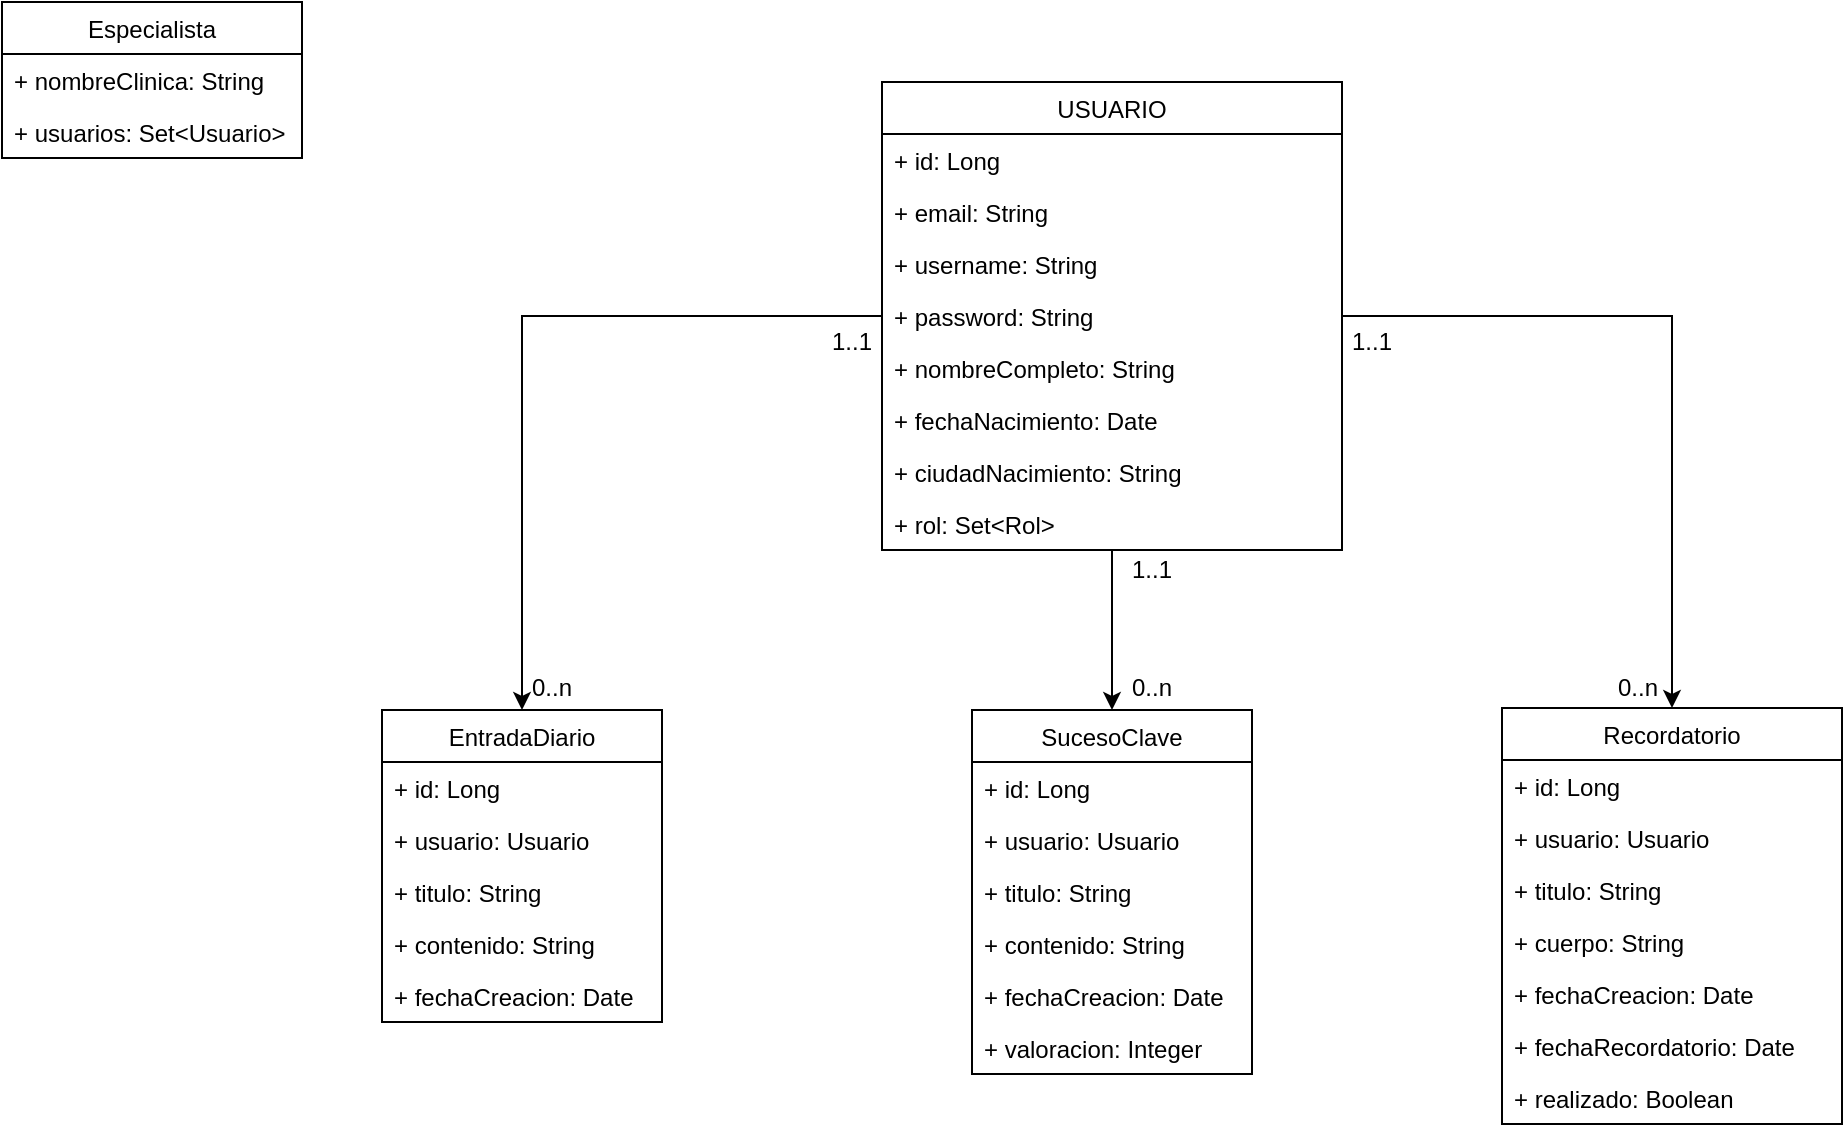 <mxfile version="18.0.1" type="device"><diagram id="6LLRQ1ac6d85HCflKP_8" name="Página-1"><mxGraphModel dx="1346" dy="769" grid="1" gridSize="10" guides="1" tooltips="1" connect="1" arrows="1" fold="1" page="1" pageScale="1" pageWidth="1169" pageHeight="827" math="0" shadow="0"><root><mxCell id="0"/><mxCell id="1" parent="0"/><mxCell id="zpWbnNA12t6KevsS0zC2-15" style="edgeStyle=orthogonalEdgeStyle;rounded=0;orthogonalLoop=1;jettySize=auto;html=1;" edge="1" parent="1" source="Xj4eHdmKZB8SVdeuCVJO-1" target="Xj4eHdmKZB8SVdeuCVJO-15"><mxGeometry relative="1" as="geometry"/></mxCell><mxCell id="zpWbnNA12t6KevsS0zC2-19" style="edgeStyle=orthogonalEdgeStyle;rounded=0;orthogonalLoop=1;jettySize=auto;html=1;" edge="1" parent="1" source="Xj4eHdmKZB8SVdeuCVJO-1" target="Xj4eHdmKZB8SVdeuCVJO-21"><mxGeometry relative="1" as="geometry"/></mxCell><mxCell id="Xj4eHdmKZB8SVdeuCVJO-1" value="USUARIO" style="swimlane;fontStyle=0;childLayout=stackLayout;horizontal=1;startSize=26;fillColor=none;horizontalStack=0;resizeParent=1;resizeParentMax=0;resizeLast=0;collapsible=1;marginBottom=0;" parent="1" vertex="1"><mxGeometry x="460" y="100" width="230" height="234" as="geometry"/></mxCell><mxCell id="Xj4eHdmKZB8SVdeuCVJO-2" value="+ id: Long" style="text;strokeColor=none;fillColor=none;align=left;verticalAlign=top;spacingLeft=4;spacingRight=4;overflow=hidden;rotatable=0;points=[[0,0.5],[1,0.5]];portConstraint=eastwest;" parent="Xj4eHdmKZB8SVdeuCVJO-1" vertex="1"><mxGeometry y="26" width="230" height="26" as="geometry"/></mxCell><mxCell id="Xj4eHdmKZB8SVdeuCVJO-7" value="+ email: String" style="text;strokeColor=none;fillColor=none;align=left;verticalAlign=top;spacingLeft=4;spacingRight=4;overflow=hidden;rotatable=0;points=[[0,0.5],[1,0.5]];portConstraint=eastwest;" parent="Xj4eHdmKZB8SVdeuCVJO-1" vertex="1"><mxGeometry y="52" width="230" height="26" as="geometry"/></mxCell><mxCell id="zpWbnNA12t6KevsS0zC2-4" value="+ username: String" style="text;strokeColor=none;fillColor=none;align=left;verticalAlign=top;spacingLeft=4;spacingRight=4;overflow=hidden;rotatable=0;points=[[0,0.5],[1,0.5]];portConstraint=eastwest;" vertex="1" parent="Xj4eHdmKZB8SVdeuCVJO-1"><mxGeometry y="78" width="230" height="26" as="geometry"/></mxCell><mxCell id="Xj4eHdmKZB8SVdeuCVJO-8" value="+ password: String" style="text;strokeColor=none;fillColor=none;align=left;verticalAlign=top;spacingLeft=4;spacingRight=4;overflow=hidden;rotatable=0;points=[[0,0.5],[1,0.5]];portConstraint=eastwest;" parent="Xj4eHdmKZB8SVdeuCVJO-1" vertex="1"><mxGeometry y="104" width="230" height="26" as="geometry"/></mxCell><mxCell id="Xj4eHdmKZB8SVdeuCVJO-3" value="+ nombreCompleto: String&#10;" style="text;strokeColor=none;fillColor=none;align=left;verticalAlign=top;spacingLeft=4;spacingRight=4;overflow=hidden;rotatable=0;points=[[0,0.5],[1,0.5]];portConstraint=eastwest;" parent="Xj4eHdmKZB8SVdeuCVJO-1" vertex="1"><mxGeometry y="130" width="230" height="26" as="geometry"/></mxCell><mxCell id="Xj4eHdmKZB8SVdeuCVJO-4" value="+ fechaNacimiento: Date&#10;" style="text;strokeColor=none;fillColor=none;align=left;verticalAlign=top;spacingLeft=4;spacingRight=4;overflow=hidden;rotatable=0;points=[[0,0.5],[1,0.5]];portConstraint=eastwest;" parent="Xj4eHdmKZB8SVdeuCVJO-1" vertex="1"><mxGeometry y="156" width="230" height="26" as="geometry"/></mxCell><mxCell id="Xj4eHdmKZB8SVdeuCVJO-5" value="+ ciudadNacimiento: String" style="text;strokeColor=none;fillColor=none;align=left;verticalAlign=top;spacingLeft=4;spacingRight=4;overflow=hidden;rotatable=0;points=[[0,0.5],[1,0.5]];portConstraint=eastwest;" parent="Xj4eHdmKZB8SVdeuCVJO-1" vertex="1"><mxGeometry y="182" width="230" height="26" as="geometry"/></mxCell><mxCell id="zpWbnNA12t6KevsS0zC2-5" value="+ rol: Set&lt;Rol&gt;" style="text;strokeColor=none;fillColor=none;align=left;verticalAlign=top;spacingLeft=4;spacingRight=4;overflow=hidden;rotatable=0;points=[[0,0.5],[1,0.5]];portConstraint=eastwest;" vertex="1" parent="Xj4eHdmKZB8SVdeuCVJO-1"><mxGeometry y="208" width="230" height="26" as="geometry"/></mxCell><mxCell id="Xj4eHdmKZB8SVdeuCVJO-9" value="EntradaDiario" style="swimlane;fontStyle=0;childLayout=stackLayout;horizontal=1;startSize=26;fillColor=none;horizontalStack=0;resizeParent=1;resizeParentMax=0;resizeLast=0;collapsible=1;marginBottom=0;" parent="1" vertex="1"><mxGeometry x="210" y="414" width="140" height="156" as="geometry"/></mxCell><mxCell id="Xj4eHdmKZB8SVdeuCVJO-10" value="+ id: Long" style="text;strokeColor=none;fillColor=none;align=left;verticalAlign=top;spacingLeft=4;spacingRight=4;overflow=hidden;rotatable=0;points=[[0,0.5],[1,0.5]];portConstraint=eastwest;" parent="Xj4eHdmKZB8SVdeuCVJO-9" vertex="1"><mxGeometry y="26" width="140" height="26" as="geometry"/></mxCell><mxCell id="Xj4eHdmKZB8SVdeuCVJO-14" value="+ usuario: Usuario" style="text;strokeColor=none;fillColor=none;align=left;verticalAlign=top;spacingLeft=4;spacingRight=4;overflow=hidden;rotatable=0;points=[[0,0.5],[1,0.5]];portConstraint=eastwest;" parent="Xj4eHdmKZB8SVdeuCVJO-9" vertex="1"><mxGeometry y="52" width="140" height="26" as="geometry"/></mxCell><mxCell id="Xj4eHdmKZB8SVdeuCVJO-11" value="+ titulo: String" style="text;strokeColor=none;fillColor=none;align=left;verticalAlign=top;spacingLeft=4;spacingRight=4;overflow=hidden;rotatable=0;points=[[0,0.5],[1,0.5]];portConstraint=eastwest;" parent="Xj4eHdmKZB8SVdeuCVJO-9" vertex="1"><mxGeometry y="78" width="140" height="26" as="geometry"/></mxCell><mxCell id="Xj4eHdmKZB8SVdeuCVJO-12" value="+ contenido: String" style="text;strokeColor=none;fillColor=none;align=left;verticalAlign=top;spacingLeft=4;spacingRight=4;overflow=hidden;rotatable=0;points=[[0,0.5],[1,0.5]];portConstraint=eastwest;" parent="Xj4eHdmKZB8SVdeuCVJO-9" vertex="1"><mxGeometry y="104" width="140" height="26" as="geometry"/></mxCell><mxCell id="Xj4eHdmKZB8SVdeuCVJO-13" value="+ fechaCreacion: Date" style="text;strokeColor=none;fillColor=none;align=left;verticalAlign=top;spacingLeft=4;spacingRight=4;overflow=hidden;rotatable=0;points=[[0,0.5],[1,0.5]];portConstraint=eastwest;" parent="Xj4eHdmKZB8SVdeuCVJO-9" vertex="1"><mxGeometry y="130" width="140" height="26" as="geometry"/></mxCell><mxCell id="Xj4eHdmKZB8SVdeuCVJO-15" value="SucesoClave" style="swimlane;fontStyle=0;childLayout=stackLayout;horizontal=1;startSize=26;fillColor=none;horizontalStack=0;resizeParent=1;resizeParentMax=0;resizeLast=0;collapsible=1;marginBottom=0;" parent="1" vertex="1"><mxGeometry x="505" y="414" width="140" height="182" as="geometry"/></mxCell><mxCell id="Xj4eHdmKZB8SVdeuCVJO-16" value="+ id: Long" style="text;strokeColor=none;fillColor=none;align=left;verticalAlign=top;spacingLeft=4;spacingRight=4;overflow=hidden;rotatable=0;points=[[0,0.5],[1,0.5]];portConstraint=eastwest;" parent="Xj4eHdmKZB8SVdeuCVJO-15" vertex="1"><mxGeometry y="26" width="140" height="26" as="geometry"/></mxCell><mxCell id="Xj4eHdmKZB8SVdeuCVJO-25" value="+ usuario: Usuario" style="text;strokeColor=none;fillColor=none;align=left;verticalAlign=top;spacingLeft=4;spacingRight=4;overflow=hidden;rotatable=0;points=[[0,0.5],[1,0.5]];portConstraint=eastwest;" parent="Xj4eHdmKZB8SVdeuCVJO-15" vertex="1"><mxGeometry y="52" width="140" height="26" as="geometry"/></mxCell><mxCell id="Xj4eHdmKZB8SVdeuCVJO-18" value="+ titulo: String" style="text;strokeColor=none;fillColor=none;align=left;verticalAlign=top;spacingLeft=4;spacingRight=4;overflow=hidden;rotatable=0;points=[[0,0.5],[1,0.5]];portConstraint=eastwest;" parent="Xj4eHdmKZB8SVdeuCVJO-15" vertex="1"><mxGeometry y="78" width="140" height="26" as="geometry"/></mxCell><mxCell id="Xj4eHdmKZB8SVdeuCVJO-19" value="+ contenido: String" style="text;strokeColor=none;fillColor=none;align=left;verticalAlign=top;spacingLeft=4;spacingRight=4;overflow=hidden;rotatable=0;points=[[0,0.5],[1,0.5]];portConstraint=eastwest;" parent="Xj4eHdmKZB8SVdeuCVJO-15" vertex="1"><mxGeometry y="104" width="140" height="26" as="geometry"/></mxCell><mxCell id="Xj4eHdmKZB8SVdeuCVJO-17" value="+ fechaCreacion: Date" style="text;strokeColor=none;fillColor=none;align=left;verticalAlign=top;spacingLeft=4;spacingRight=4;overflow=hidden;rotatable=0;points=[[0,0.5],[1,0.5]];portConstraint=eastwest;" parent="Xj4eHdmKZB8SVdeuCVJO-15" vertex="1"><mxGeometry y="130" width="140" height="26" as="geometry"/></mxCell><mxCell id="Xj4eHdmKZB8SVdeuCVJO-20" value="+ valoracion: Integer" style="text;strokeColor=none;fillColor=none;align=left;verticalAlign=top;spacingLeft=4;spacingRight=4;overflow=hidden;rotatable=0;points=[[0,0.5],[1,0.5]];portConstraint=eastwest;" parent="Xj4eHdmKZB8SVdeuCVJO-15" vertex="1"><mxGeometry y="156" width="140" height="26" as="geometry"/></mxCell><mxCell id="Xj4eHdmKZB8SVdeuCVJO-21" value="Recordatorio" style="swimlane;fontStyle=0;childLayout=stackLayout;horizontal=1;startSize=26;fillColor=none;horizontalStack=0;resizeParent=1;resizeParentMax=0;resizeLast=0;collapsible=1;marginBottom=0;" parent="1" vertex="1"><mxGeometry x="770" y="413" width="170" height="208" as="geometry"/></mxCell><mxCell id="Xj4eHdmKZB8SVdeuCVJO-22" value="+ id: Long" style="text;strokeColor=none;fillColor=none;align=left;verticalAlign=top;spacingLeft=4;spacingRight=4;overflow=hidden;rotatable=0;points=[[0,0.5],[1,0.5]];portConstraint=eastwest;" parent="Xj4eHdmKZB8SVdeuCVJO-21" vertex="1"><mxGeometry y="26" width="170" height="26" as="geometry"/></mxCell><mxCell id="Xj4eHdmKZB8SVdeuCVJO-23" value="+ usuario: Usuario" style="text;strokeColor=none;fillColor=none;align=left;verticalAlign=top;spacingLeft=4;spacingRight=4;overflow=hidden;rotatable=0;points=[[0,0.5],[1,0.5]];portConstraint=eastwest;" parent="Xj4eHdmKZB8SVdeuCVJO-21" vertex="1"><mxGeometry y="52" width="170" height="26" as="geometry"/></mxCell><mxCell id="Xj4eHdmKZB8SVdeuCVJO-24" value="+ titulo: String" style="text;strokeColor=none;fillColor=none;align=left;verticalAlign=top;spacingLeft=4;spacingRight=4;overflow=hidden;rotatable=0;points=[[0,0.5],[1,0.5]];portConstraint=eastwest;" parent="Xj4eHdmKZB8SVdeuCVJO-21" vertex="1"><mxGeometry y="78" width="170" height="26" as="geometry"/></mxCell><mxCell id="Xj4eHdmKZB8SVdeuCVJO-26" value="+ cuerpo: String" style="text;strokeColor=none;fillColor=none;align=left;verticalAlign=top;spacingLeft=4;spacingRight=4;overflow=hidden;rotatable=0;points=[[0,0.5],[1,0.5]];portConstraint=eastwest;" parent="Xj4eHdmKZB8SVdeuCVJO-21" vertex="1"><mxGeometry y="104" width="170" height="26" as="geometry"/></mxCell><mxCell id="zpWbnNA12t6KevsS0zC2-1" value="+ fechaCreacion: Date" style="text;strokeColor=none;fillColor=none;align=left;verticalAlign=top;spacingLeft=4;spacingRight=4;overflow=hidden;rotatable=0;points=[[0,0.5],[1,0.5]];portConstraint=eastwest;" vertex="1" parent="Xj4eHdmKZB8SVdeuCVJO-21"><mxGeometry y="130" width="170" height="26" as="geometry"/></mxCell><mxCell id="zpWbnNA12t6KevsS0zC2-2" value="+ fechaRecordatorio: Date" style="text;strokeColor=none;fillColor=none;align=left;verticalAlign=top;spacingLeft=4;spacingRight=4;overflow=hidden;rotatable=0;points=[[0,0.5],[1,0.5]];portConstraint=eastwest;" vertex="1" parent="Xj4eHdmKZB8SVdeuCVJO-21"><mxGeometry y="156" width="170" height="26" as="geometry"/></mxCell><mxCell id="zpWbnNA12t6KevsS0zC2-3" value="+ realizado: Boolean" style="text;strokeColor=none;fillColor=none;align=left;verticalAlign=top;spacingLeft=4;spacingRight=4;overflow=hidden;rotatable=0;points=[[0,0.5],[1,0.5]];portConstraint=eastwest;" vertex="1" parent="Xj4eHdmKZB8SVdeuCVJO-21"><mxGeometry y="182" width="170" height="26" as="geometry"/></mxCell><mxCell id="zpWbnNA12t6KevsS0zC2-8" value="Especialista" style="swimlane;fontStyle=0;childLayout=stackLayout;horizontal=1;startSize=26;fillColor=none;horizontalStack=0;resizeParent=1;resizeParentMax=0;resizeLast=0;collapsible=1;marginBottom=0;" vertex="1" parent="1"><mxGeometry x="20" y="60" width="150" height="78" as="geometry"/></mxCell><mxCell id="zpWbnNA12t6KevsS0zC2-9" value="+ nombreClinica: String" style="text;strokeColor=none;fillColor=none;align=left;verticalAlign=top;spacingLeft=4;spacingRight=4;overflow=hidden;rotatable=0;points=[[0,0.5],[1,0.5]];portConstraint=eastwest;" vertex="1" parent="zpWbnNA12t6KevsS0zC2-8"><mxGeometry y="26" width="150" height="26" as="geometry"/></mxCell><mxCell id="zpWbnNA12t6KevsS0zC2-10" value="+ usuarios: Set&lt;Usuario&gt;" style="text;strokeColor=none;fillColor=none;align=left;verticalAlign=top;spacingLeft=4;spacingRight=4;overflow=hidden;rotatable=0;points=[[0,0.5],[1,0.5]];portConstraint=eastwest;" vertex="1" parent="zpWbnNA12t6KevsS0zC2-8"><mxGeometry y="52" width="150" height="26" as="geometry"/></mxCell><mxCell id="zpWbnNA12t6KevsS0zC2-12" style="edgeStyle=orthogonalEdgeStyle;rounded=0;orthogonalLoop=1;jettySize=auto;html=1;entryX=0.5;entryY=0;entryDx=0;entryDy=0;" edge="1" parent="1" source="Xj4eHdmKZB8SVdeuCVJO-8" target="Xj4eHdmKZB8SVdeuCVJO-9"><mxGeometry relative="1" as="geometry"/></mxCell><mxCell id="zpWbnNA12t6KevsS0zC2-13" value="0..n" style="text;html=1;strokeColor=none;fillColor=none;align=center;verticalAlign=middle;whiteSpace=wrap;rounded=0;" vertex="1" parent="1"><mxGeometry x="280" y="393" width="30" height="20" as="geometry"/></mxCell><mxCell id="zpWbnNA12t6KevsS0zC2-14" value="1..1" style="text;html=1;strokeColor=none;fillColor=none;align=center;verticalAlign=middle;whiteSpace=wrap;rounded=0;" vertex="1" parent="1"><mxGeometry x="430" y="220" width="30" height="20" as="geometry"/></mxCell><mxCell id="zpWbnNA12t6KevsS0zC2-16" value="0..n" style="text;html=1;strokeColor=none;fillColor=none;align=center;verticalAlign=middle;whiteSpace=wrap;rounded=0;" vertex="1" parent="1"><mxGeometry x="580" y="393" width="30" height="20" as="geometry"/></mxCell><mxCell id="zpWbnNA12t6KevsS0zC2-17" value="1..1" style="text;html=1;strokeColor=none;fillColor=none;align=center;verticalAlign=middle;whiteSpace=wrap;rounded=0;" vertex="1" parent="1"><mxGeometry x="580" y="334" width="30" height="20" as="geometry"/></mxCell><mxCell id="zpWbnNA12t6KevsS0zC2-20" value="0..n" style="text;html=1;strokeColor=none;fillColor=none;align=center;verticalAlign=middle;whiteSpace=wrap;rounded=0;" vertex="1" parent="1"><mxGeometry x="823" y="393" width="30" height="20" as="geometry"/></mxCell><mxCell id="zpWbnNA12t6KevsS0zC2-21" value="1..1" style="text;html=1;strokeColor=none;fillColor=none;align=center;verticalAlign=middle;whiteSpace=wrap;rounded=0;" vertex="1" parent="1"><mxGeometry x="690" y="220" width="30" height="20" as="geometry"/></mxCell></root></mxGraphModel></diagram></mxfile>